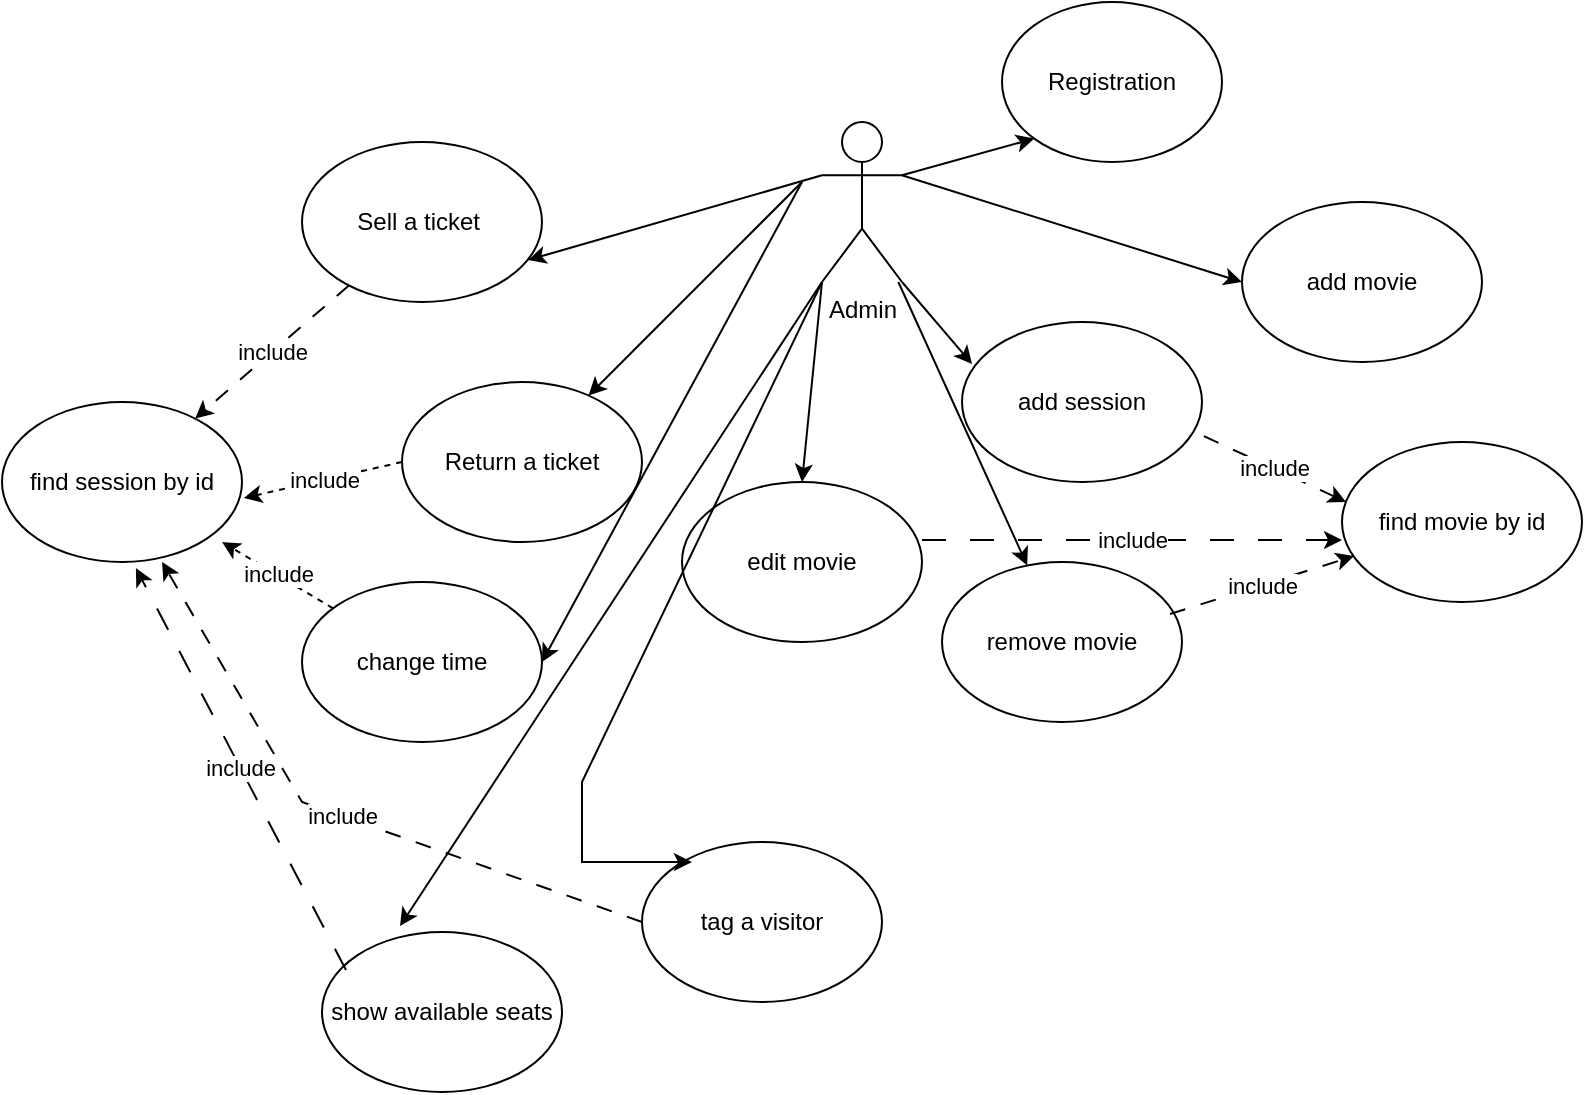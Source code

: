 <mxfile version="22.1.11" type="device">
  <diagram name="Страница — 1" id="h5QnTa0mfggDWUjwVejR">
    <mxGraphModel dx="1781" dy="647" grid="1" gridSize="10" guides="1" tooltips="1" connect="1" arrows="1" fold="1" page="1" pageScale="1" pageWidth="827" pageHeight="1169" math="0" shadow="0">
      <root>
        <mxCell id="0" />
        <mxCell id="1" parent="0" />
        <mxCell id="8Rq6C5g60bl-sIP2GMw7-1" value="Admin&lt;br&gt;" style="shape=umlActor;verticalLabelPosition=bottom;verticalAlign=top;html=1;outlineConnect=0;" vertex="1" parent="1">
          <mxGeometry x="340" y="180" width="40" height="80" as="geometry" />
        </mxCell>
        <mxCell id="8Rq6C5g60bl-sIP2GMw7-2" value="Registration" style="ellipse;whiteSpace=wrap;html=1;" vertex="1" parent="1">
          <mxGeometry x="430" y="120" width="110" height="80" as="geometry" />
        </mxCell>
        <mxCell id="8Rq6C5g60bl-sIP2GMw7-3" value="add movie" style="ellipse;whiteSpace=wrap;html=1;" vertex="1" parent="1">
          <mxGeometry x="550" y="220" width="120" height="80" as="geometry" />
        </mxCell>
        <mxCell id="8Rq6C5g60bl-sIP2GMw7-4" value="Sell a ticket&amp;nbsp;" style="ellipse;whiteSpace=wrap;html=1;" vertex="1" parent="1">
          <mxGeometry x="80" y="190" width="120" height="80" as="geometry" />
        </mxCell>
        <mxCell id="8Rq6C5g60bl-sIP2GMw7-5" value="Return a ticket" style="ellipse;whiteSpace=wrap;html=1;" vertex="1" parent="1">
          <mxGeometry x="130" y="310" width="120" height="80" as="geometry" />
        </mxCell>
        <mxCell id="8Rq6C5g60bl-sIP2GMw7-6" value="remove movie" style="ellipse;whiteSpace=wrap;html=1;" vertex="1" parent="1">
          <mxGeometry x="400" y="400" width="120" height="80" as="geometry" />
        </mxCell>
        <mxCell id="8Rq6C5g60bl-sIP2GMw7-7" value="edit movie" style="ellipse;whiteSpace=wrap;html=1;" vertex="1" parent="1">
          <mxGeometry x="270" y="360" width="120" height="80" as="geometry" />
        </mxCell>
        <mxCell id="8Rq6C5g60bl-sIP2GMw7-8" value="add session" style="ellipse;whiteSpace=wrap;html=1;" vertex="1" parent="1">
          <mxGeometry x="410" y="280" width="120" height="80" as="geometry" />
        </mxCell>
        <mxCell id="8Rq6C5g60bl-sIP2GMw7-9" value="change time" style="ellipse;whiteSpace=wrap;html=1;" vertex="1" parent="1">
          <mxGeometry x="80" y="410" width="120" height="80" as="geometry" />
        </mxCell>
        <mxCell id="8Rq6C5g60bl-sIP2GMw7-10" value="show available seats&lt;br&gt;" style="ellipse;whiteSpace=wrap;html=1;" vertex="1" parent="1">
          <mxGeometry x="90" y="585" width="120" height="80" as="geometry" />
        </mxCell>
        <mxCell id="8Rq6C5g60bl-sIP2GMw7-13" value="find movie by id&lt;br&gt;" style="ellipse;whiteSpace=wrap;html=1;" vertex="1" parent="1">
          <mxGeometry x="600" y="340" width="120" height="80" as="geometry" />
        </mxCell>
        <mxCell id="8Rq6C5g60bl-sIP2GMw7-14" value="find session by id" style="ellipse;whiteSpace=wrap;html=1;" vertex="1" parent="1">
          <mxGeometry x="-70" y="320" width="120" height="80" as="geometry" />
        </mxCell>
        <mxCell id="8Rq6C5g60bl-sIP2GMw7-16" value="" style="endArrow=classic;html=1;rounded=0;entryX=0;entryY=1;entryDx=0;entryDy=0;exitX=1;exitY=0.333;exitDx=0;exitDy=0;exitPerimeter=0;" edge="1" parent="1" source="8Rq6C5g60bl-sIP2GMw7-1" target="8Rq6C5g60bl-sIP2GMw7-2">
          <mxGeometry width="50" height="50" relative="1" as="geometry">
            <mxPoint x="250" y="470" as="sourcePoint" />
            <mxPoint x="300" y="420" as="targetPoint" />
          </mxGeometry>
        </mxCell>
        <mxCell id="8Rq6C5g60bl-sIP2GMw7-17" value="" style="endArrow=classic;html=1;rounded=0;exitX=1;exitY=1;exitDx=0;exitDy=0;exitPerimeter=0;entryX=0.042;entryY=0.263;entryDx=0;entryDy=0;entryPerimeter=0;" edge="1" parent="1" source="8Rq6C5g60bl-sIP2GMw7-1" target="8Rq6C5g60bl-sIP2GMw7-8">
          <mxGeometry width="50" height="50" relative="1" as="geometry">
            <mxPoint x="250" y="390" as="sourcePoint" />
            <mxPoint x="300" y="340" as="targetPoint" />
          </mxGeometry>
        </mxCell>
        <mxCell id="8Rq6C5g60bl-sIP2GMw7-19" value="include" style="endArrow=classic;html=1;rounded=0;entryX=0.017;entryY=0.375;entryDx=0;entryDy=0;entryPerimeter=0;exitX=1.008;exitY=0.713;exitDx=0;exitDy=0;exitPerimeter=0;dashed=1;dashPattern=8 8;" edge="1" parent="1" source="8Rq6C5g60bl-sIP2GMw7-8" target="8Rq6C5g60bl-sIP2GMw7-13">
          <mxGeometry width="50" height="50" relative="1" as="geometry">
            <mxPoint x="250" y="390" as="sourcePoint" />
            <mxPoint x="300" y="340" as="targetPoint" />
          </mxGeometry>
        </mxCell>
        <mxCell id="8Rq6C5g60bl-sIP2GMw7-20" value="" style="endArrow=classic;html=1;rounded=0;" edge="1" parent="1" source="8Rq6C5g60bl-sIP2GMw7-1" target="8Rq6C5g60bl-sIP2GMw7-6">
          <mxGeometry width="50" height="50" relative="1" as="geometry">
            <mxPoint x="250" y="390" as="sourcePoint" />
            <mxPoint x="300" y="340" as="targetPoint" />
          </mxGeometry>
        </mxCell>
        <mxCell id="8Rq6C5g60bl-sIP2GMw7-21" value="include" style="endArrow=classic;html=1;rounded=0;entryX=0.05;entryY=0.713;entryDx=0;entryDy=0;entryPerimeter=0;exitX=0.95;exitY=0.325;exitDx=0;exitDy=0;exitPerimeter=0;dashed=1;dashPattern=8 8;" edge="1" parent="1" source="8Rq6C5g60bl-sIP2GMw7-6" target="8Rq6C5g60bl-sIP2GMw7-13">
          <mxGeometry x="-0.005" width="50" height="50" relative="1" as="geometry">
            <mxPoint x="250" y="390" as="sourcePoint" />
            <mxPoint x="300" y="340" as="targetPoint" />
            <mxPoint as="offset" />
          </mxGeometry>
        </mxCell>
        <mxCell id="8Rq6C5g60bl-sIP2GMw7-22" value="" style="endArrow=classic;html=1;rounded=0;entryX=0;entryY=0.5;entryDx=0;entryDy=0;exitX=1;exitY=0.333;exitDx=0;exitDy=0;exitPerimeter=0;" edge="1" parent="1" source="8Rq6C5g60bl-sIP2GMw7-1" target="8Rq6C5g60bl-sIP2GMw7-3">
          <mxGeometry width="50" height="50" relative="1" as="geometry">
            <mxPoint x="250" y="390" as="sourcePoint" />
            <mxPoint x="300" y="340" as="targetPoint" />
          </mxGeometry>
        </mxCell>
        <mxCell id="8Rq6C5g60bl-sIP2GMw7-23" value="" style="endArrow=classic;html=1;rounded=0;exitX=0;exitY=1;exitDx=0;exitDy=0;exitPerimeter=0;entryX=0.5;entryY=0;entryDx=0;entryDy=0;" edge="1" parent="1" source="8Rq6C5g60bl-sIP2GMw7-1" target="8Rq6C5g60bl-sIP2GMw7-7">
          <mxGeometry width="50" height="50" relative="1" as="geometry">
            <mxPoint x="250" y="390" as="sourcePoint" />
            <mxPoint x="300" y="340" as="targetPoint" />
          </mxGeometry>
        </mxCell>
        <mxCell id="8Rq6C5g60bl-sIP2GMw7-24" value="include" style="endArrow=classic;html=1;rounded=0;entryX=0;entryY=0.613;entryDx=0;entryDy=0;entryPerimeter=0;dashed=1;dashPattern=12 12;" edge="1" parent="1" target="8Rq6C5g60bl-sIP2GMw7-13">
          <mxGeometry width="50" height="50" relative="1" as="geometry">
            <mxPoint x="390" y="389" as="sourcePoint" />
            <mxPoint x="300" y="340" as="targetPoint" />
          </mxGeometry>
        </mxCell>
        <mxCell id="8Rq6C5g60bl-sIP2GMw7-25" value="" style="endArrow=classic;html=1;rounded=0;exitX=0;exitY=0.333;exitDx=0;exitDy=0;exitPerimeter=0;entryX=0.942;entryY=0.738;entryDx=0;entryDy=0;entryPerimeter=0;" edge="1" parent="1" source="8Rq6C5g60bl-sIP2GMw7-1" target="8Rq6C5g60bl-sIP2GMw7-4">
          <mxGeometry width="50" height="50" relative="1" as="geometry">
            <mxPoint x="250" y="390" as="sourcePoint" />
            <mxPoint x="300" y="340" as="targetPoint" />
          </mxGeometry>
        </mxCell>
        <mxCell id="8Rq6C5g60bl-sIP2GMw7-26" value="" style="endArrow=classic;html=1;rounded=0;" edge="1" parent="1" target="8Rq6C5g60bl-sIP2GMw7-5">
          <mxGeometry width="50" height="50" relative="1" as="geometry">
            <mxPoint x="330" y="210" as="sourcePoint" />
            <mxPoint x="300" y="340" as="targetPoint" />
          </mxGeometry>
        </mxCell>
        <mxCell id="8Rq6C5g60bl-sIP2GMw7-27" value="" style="endArrow=classic;html=1;rounded=0;entryX=1;entryY=0.5;entryDx=0;entryDy=0;" edge="1" parent="1" target="8Rq6C5g60bl-sIP2GMw7-9">
          <mxGeometry width="50" height="50" relative="1" as="geometry">
            <mxPoint x="330" y="210" as="sourcePoint" />
            <mxPoint x="204" y="459" as="targetPoint" />
          </mxGeometry>
        </mxCell>
        <mxCell id="8Rq6C5g60bl-sIP2GMw7-28" value="include" style="endArrow=classic;html=1;rounded=0;dashed=1;dashPattern=8 8;" edge="1" parent="1" source="8Rq6C5g60bl-sIP2GMw7-4" target="8Rq6C5g60bl-sIP2GMw7-14">
          <mxGeometry width="50" height="50" relative="1" as="geometry">
            <mxPoint x="250" y="390" as="sourcePoint" />
            <mxPoint x="300" y="340" as="targetPoint" />
          </mxGeometry>
        </mxCell>
        <mxCell id="8Rq6C5g60bl-sIP2GMw7-29" value="include" style="endArrow=classic;html=1;rounded=0;exitX=0;exitY=0.5;exitDx=0;exitDy=0;entryX=1.008;entryY=0.6;entryDx=0;entryDy=0;entryPerimeter=0;dashed=1;" edge="1" parent="1" source="8Rq6C5g60bl-sIP2GMw7-5" target="8Rq6C5g60bl-sIP2GMw7-14">
          <mxGeometry width="50" height="50" relative="1" as="geometry">
            <mxPoint x="250" y="390" as="sourcePoint" />
            <mxPoint x="300" y="340" as="targetPoint" />
          </mxGeometry>
        </mxCell>
        <mxCell id="8Rq6C5g60bl-sIP2GMw7-30" value="include" style="endArrow=classic;html=1;rounded=0;entryX=0.917;entryY=0.875;entryDx=0;entryDy=0;entryPerimeter=0;dashed=1;" edge="1" parent="1" source="8Rq6C5g60bl-sIP2GMw7-9" target="8Rq6C5g60bl-sIP2GMw7-14">
          <mxGeometry width="50" height="50" relative="1" as="geometry">
            <mxPoint x="250" y="390" as="sourcePoint" />
            <mxPoint x="300" y="340" as="targetPoint" />
          </mxGeometry>
        </mxCell>
        <mxCell id="8Rq6C5g60bl-sIP2GMw7-31" value="tag a visitor" style="ellipse;whiteSpace=wrap;html=1;" vertex="1" parent="1">
          <mxGeometry x="250" y="540" width="120" height="80" as="geometry" />
        </mxCell>
        <mxCell id="8Rq6C5g60bl-sIP2GMw7-32" value="" style="endArrow=classic;html=1;rounded=0;exitX=0;exitY=1;exitDx=0;exitDy=0;exitPerimeter=0;entryX=0.325;entryY=-0.037;entryDx=0;entryDy=0;entryPerimeter=0;" edge="1" parent="1" source="8Rq6C5g60bl-sIP2GMw7-1" target="8Rq6C5g60bl-sIP2GMw7-10">
          <mxGeometry width="50" height="50" relative="1" as="geometry">
            <mxPoint x="250" y="390" as="sourcePoint" />
            <mxPoint x="300" y="340" as="targetPoint" />
          </mxGeometry>
        </mxCell>
        <mxCell id="8Rq6C5g60bl-sIP2GMw7-33" value="" style="endArrow=classic;html=1;rounded=0;entryX=0.208;entryY=0.125;entryDx=0;entryDy=0;entryPerimeter=0;" edge="1" parent="1" target="8Rq6C5g60bl-sIP2GMw7-31">
          <mxGeometry width="50" height="50" relative="1" as="geometry">
            <mxPoint x="340" y="260" as="sourcePoint" />
            <mxPoint x="300" y="340" as="targetPoint" />
            <Array as="points">
              <mxPoint x="220" y="510" />
              <mxPoint x="220" y="550" />
            </Array>
          </mxGeometry>
        </mxCell>
        <mxCell id="8Rq6C5g60bl-sIP2GMw7-34" value="include" style="endArrow=classic;html=1;rounded=0;exitX=0.1;exitY=0.238;exitDx=0;exitDy=0;exitPerimeter=0;entryX=0.558;entryY=1.038;entryDx=0;entryDy=0;entryPerimeter=0;dashed=1;dashPattern=12 12;" edge="1" parent="1" source="8Rq6C5g60bl-sIP2GMw7-10" target="8Rq6C5g60bl-sIP2GMw7-14">
          <mxGeometry width="50" height="50" relative="1" as="geometry">
            <mxPoint x="250" y="390" as="sourcePoint" />
            <mxPoint x="300" y="340" as="targetPoint" />
          </mxGeometry>
        </mxCell>
        <mxCell id="8Rq6C5g60bl-sIP2GMw7-35" value="include" style="endArrow=classic;html=1;rounded=0;exitX=0;exitY=0.5;exitDx=0;exitDy=0;entryX=0.667;entryY=1;entryDx=0;entryDy=0;entryPerimeter=0;dashed=1;dashPattern=8 8;" edge="1" parent="1" source="8Rq6C5g60bl-sIP2GMw7-31" target="8Rq6C5g60bl-sIP2GMw7-14">
          <mxGeometry width="50" height="50" relative="1" as="geometry">
            <mxPoint x="250" y="390" as="sourcePoint" />
            <mxPoint x="300" y="340" as="targetPoint" />
            <Array as="points">
              <mxPoint x="80" y="520" />
            </Array>
          </mxGeometry>
        </mxCell>
      </root>
    </mxGraphModel>
  </diagram>
</mxfile>
